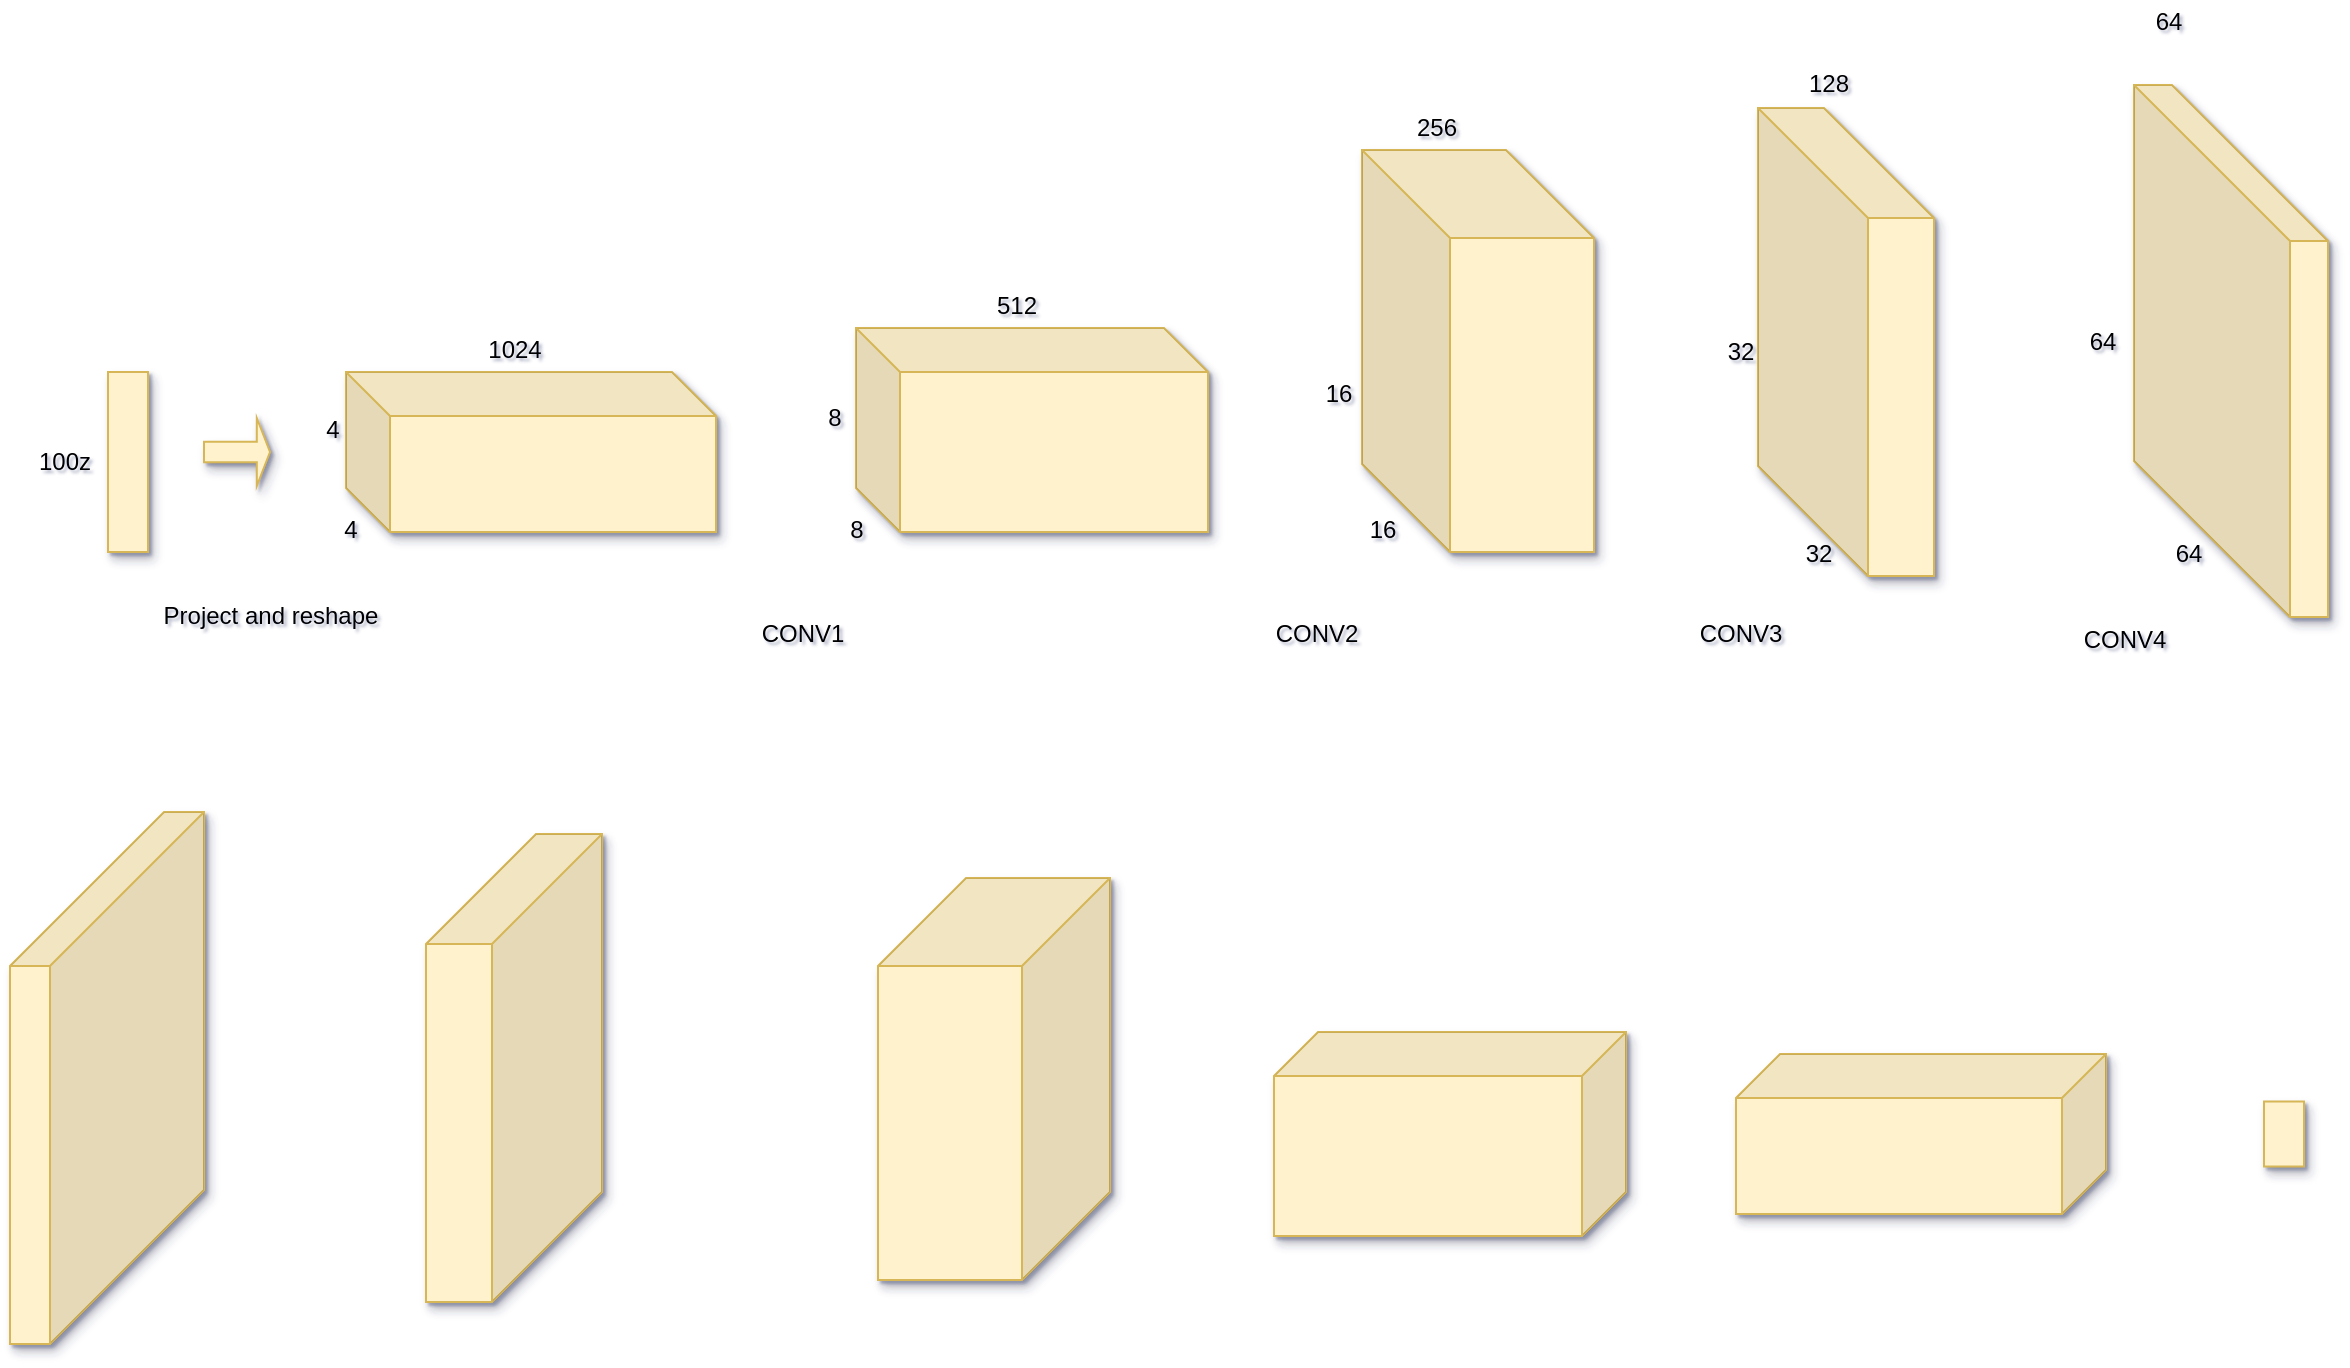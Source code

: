 <mxfile version="13.7.5" type="device"><diagram id="fHNijJVt_ArKHgagRtjU" name="Page-1"><mxGraphModel dx="2272" dy="794" grid="1" gridSize="11" guides="1" tooltips="1" connect="1" arrows="1" fold="1" page="1" pageScale="1" pageWidth="850" pageHeight="1100" background="none" math="0" shadow="1"><root><mxCell id="0"/><mxCell id="1" parent="0"/><mxCell id="PJN2uDVza1JZIrZPY2Ow-32" value="" style="shape=singleArrow;whiteSpace=wrap;html=1;shadow=1;fillColor=#fff2cc;strokeColor=#d6b656;" vertex="1" parent="1"><mxGeometry x="15" y="705" width="33" height="34" as="geometry"/></mxCell><mxCell id="PJN2uDVza1JZIrZPY2Ow-33" value="100z" style="text;html=1;align=center;verticalAlign=middle;resizable=0;points=[];autosize=1;" vertex="1" parent="1"><mxGeometry x="-77" y="716" width="44" height="22" as="geometry"/></mxCell><mxCell id="PJN2uDVza1JZIrZPY2Ow-43" value="1024" style="text;html=1;align=center;verticalAlign=middle;resizable=0;points=[];autosize=1;" vertex="1" parent="1"><mxGeometry x="148" y="660" width="44" height="22" as="geometry"/></mxCell><mxCell id="PJN2uDVza1JZIrZPY2Ow-44" value="512" style="text;html=1;align=center;verticalAlign=middle;resizable=0;points=[];autosize=1;" vertex="1" parent="1"><mxGeometry x="404.5" y="638" width="33" height="22" as="geometry"/></mxCell><mxCell id="PJN2uDVza1JZIrZPY2Ow-45" value="256" style="text;html=1;align=center;verticalAlign=middle;resizable=0;points=[];autosize=1;" vertex="1" parent="1"><mxGeometry x="614" y="549" width="33" height="22" as="geometry"/></mxCell><mxCell id="PJN2uDVza1JZIrZPY2Ow-46" value="128" style="text;html=1;align=center;verticalAlign=middle;resizable=0;points=[];autosize=1;" vertex="1" parent="1"><mxGeometry x="810" y="527" width="33" height="22" as="geometry"/></mxCell><mxCell id="PJN2uDVza1JZIrZPY2Ow-47" value="64" style="text;html=1;align=center;verticalAlign=middle;resizable=0;points=[];autosize=1;" vertex="1" parent="1"><mxGeometry x="980" y="496" width="33" height="22" as="geometry"/></mxCell><mxCell id="PJN2uDVza1JZIrZPY2Ow-48" value="4" style="text;html=1;align=center;verticalAlign=middle;resizable=0;points=[];autosize=1;" vertex="1" parent="1"><mxGeometry x="77" y="750" width="22" height="22" as="geometry"/></mxCell><mxCell id="PJN2uDVza1JZIrZPY2Ow-49" value="4" style="text;html=1;align=center;verticalAlign=middle;resizable=0;points=[];autosize=1;" vertex="1" parent="1"><mxGeometry x="68" y="700" width="22" height="22" as="geometry"/></mxCell><mxCell id="PJN2uDVza1JZIrZPY2Ow-50" value="32" style="text;html=1;align=center;verticalAlign=middle;resizable=0;points=[];autosize=1;" vertex="1" parent="1"><mxGeometry x="805" y="762" width="33" height="22" as="geometry"/></mxCell><mxCell id="PJN2uDVza1JZIrZPY2Ow-51" value="32" style="text;html=1;align=center;verticalAlign=middle;resizable=0;points=[];autosize=1;" vertex="1" parent="1"><mxGeometry x="766" y="660.5" width="33" height="22" as="geometry"/></mxCell><mxCell id="PJN2uDVza1JZIrZPY2Ow-52" value="16" style="text;html=1;align=center;verticalAlign=middle;resizable=0;points=[];autosize=1;" vertex="1" parent="1"><mxGeometry x="587" y="750" width="33" height="22" as="geometry"/></mxCell><mxCell id="PJN2uDVza1JZIrZPY2Ow-53" value="16" style="text;html=1;align=center;verticalAlign=middle;resizable=0;points=[];autosize=1;" vertex="1" parent="1"><mxGeometry x="565" y="682" width="33" height="22" as="geometry"/></mxCell><mxCell id="PJN2uDVza1JZIrZPY2Ow-54" value="8" style="text;html=1;align=center;verticalAlign=middle;resizable=0;points=[];autosize=1;" vertex="1" parent="1"><mxGeometry x="319" y="694" width="22" height="22" as="geometry"/></mxCell><mxCell id="PJN2uDVza1JZIrZPY2Ow-55" value="8" style="text;html=1;align=center;verticalAlign=middle;resizable=0;points=[];autosize=1;" vertex="1" parent="1"><mxGeometry x="330" y="750" width="22" height="22" as="geometry"/></mxCell><mxCell id="PJN2uDVza1JZIrZPY2Ow-56" value="64" style="text;html=1;align=center;verticalAlign=middle;resizable=0;points=[];autosize=1;" vertex="1" parent="1"><mxGeometry x="990" y="762" width="33" height="22" as="geometry"/></mxCell><mxCell id="PJN2uDVza1JZIrZPY2Ow-57" value="64" style="text;html=1;align=center;verticalAlign=middle;resizable=0;points=[];autosize=1;" vertex="1" parent="1"><mxGeometry x="947" y="656" width="33" height="22" as="geometry"/></mxCell><mxCell id="PJN2uDVza1JZIrZPY2Ow-58" value="" style="shape=cube;whiteSpace=wrap;html=1;boundedLbl=1;backgroundOutline=1;darkOpacity=0.05;darkOpacity2=0.1;shadow=1;strokeColor=#d6b656;fillColor=#fff2cc;size=22;" vertex="1" parent="1"><mxGeometry x="86" y="682" width="185" height="80" as="geometry"/></mxCell><mxCell id="PJN2uDVza1JZIrZPY2Ow-59" value="" style="shape=cube;whiteSpace=wrap;html=1;boundedLbl=1;backgroundOutline=1;darkOpacity=0.05;darkOpacity2=0.1;shadow=1;strokeColor=#d6b656;fillColor=#fff2cc;size=22;" vertex="1" parent="1"><mxGeometry x="341" y="660" width="176" height="102" as="geometry"/></mxCell><mxCell id="PJN2uDVza1JZIrZPY2Ow-60" value="" style="shape=cube;whiteSpace=wrap;html=1;boundedLbl=1;backgroundOutline=1;darkOpacity=0.05;darkOpacity2=0.1;shadow=1;strokeColor=#d6b656;fillColor=#fff2cc;size=44;" vertex="1" parent="1"><mxGeometry x="594" y="571" width="116" height="201" as="geometry"/></mxCell><mxCell id="PJN2uDVza1JZIrZPY2Ow-61" value="" style="whiteSpace=wrap;html=1;sketch=0;shadow=1;fillColor=#fff2cc;strokeColor=#d6b656;" vertex="1" parent="1"><mxGeometry x="-33" y="682" width="20" height="90" as="geometry"/></mxCell><mxCell id="PJN2uDVza1JZIrZPY2Ow-62" value="" style="shape=cube;whiteSpace=wrap;html=1;boundedLbl=1;backgroundOutline=1;darkOpacity=0.05;darkOpacity2=0.1;shadow=1;strokeColor=#d6b656;fillColor=#fff2cc;size=55;" vertex="1" parent="1"><mxGeometry x="792" y="550" width="88" height="234" as="geometry"/></mxCell><mxCell id="PJN2uDVza1JZIrZPY2Ow-63" value="" style="shape=cube;whiteSpace=wrap;html=1;boundedLbl=1;backgroundOutline=1;darkOpacity=0.05;darkOpacity2=0.1;shadow=1;strokeColor=#d6b656;fillColor=#fff2cc;size=78;" vertex="1" parent="1"><mxGeometry x="980" y="538.5" width="97" height="266" as="geometry"/></mxCell><mxCell id="PJN2uDVza1JZIrZPY2Ow-65" value="Project and reshape" style="text;html=1;align=center;verticalAlign=middle;resizable=0;points=[];autosize=1;" vertex="1" parent="1"><mxGeometry x="-13" y="793" width="121" height="22" as="geometry"/></mxCell><mxCell id="PJN2uDVza1JZIrZPY2Ow-66" value="CONV1" style="text;html=1;align=center;verticalAlign=middle;resizable=0;points=[];autosize=1;" vertex="1" parent="1"><mxGeometry x="286" y="802" width="55" height="22" as="geometry"/></mxCell><mxCell id="PJN2uDVza1JZIrZPY2Ow-67" value="CONV2" style="text;html=1;align=center;verticalAlign=middle;resizable=0;points=[];autosize=1;" vertex="1" parent="1"><mxGeometry x="543" y="802" width="55" height="22" as="geometry"/></mxCell><mxCell id="PJN2uDVza1JZIrZPY2Ow-68" value="CONV3" style="text;html=1;align=center;verticalAlign=middle;resizable=0;points=[];autosize=1;" vertex="1" parent="1"><mxGeometry x="755" y="802" width="55" height="22" as="geometry"/></mxCell><mxCell id="PJN2uDVza1JZIrZPY2Ow-69" value="CONV4" style="text;html=1;align=center;verticalAlign=middle;resizable=0;points=[];autosize=1;" vertex="1" parent="1"><mxGeometry x="947" y="804.5" width="55" height="22" as="geometry"/></mxCell><mxCell id="PJN2uDVza1JZIrZPY2Ow-73" value="" style="shape=cube;whiteSpace=wrap;html=1;boundedLbl=1;backgroundOutline=1;darkOpacity=0.05;darkOpacity2=0.1;shadow=1;strokeColor=#d6b656;fillColor=#fff2cc;size=77;flipH=1;" vertex="1" parent="1"><mxGeometry x="-82" y="902" width="97" height="266" as="geometry"/></mxCell><mxCell id="PJN2uDVza1JZIrZPY2Ow-74" value="" style="shape=cube;whiteSpace=wrap;html=1;boundedLbl=1;backgroundOutline=1;darkOpacity=0.05;darkOpacity2=0.1;shadow=1;strokeColor=#d6b656;fillColor=#fff2cc;size=55;flipH=1;" vertex="1" parent="1"><mxGeometry x="126" y="913" width="88" height="234" as="geometry"/></mxCell><mxCell id="PJN2uDVza1JZIrZPY2Ow-75" value="" style="shape=cube;whiteSpace=wrap;html=1;boundedLbl=1;backgroundOutline=1;darkOpacity=0.05;darkOpacity2=0.1;shadow=1;strokeColor=#d6b656;fillColor=#fff2cc;size=44;flipH=1;" vertex="1" parent="1"><mxGeometry x="352" y="935" width="116" height="201" as="geometry"/></mxCell><mxCell id="PJN2uDVza1JZIrZPY2Ow-76" value="" style="shape=cube;whiteSpace=wrap;html=1;boundedLbl=1;backgroundOutline=1;darkOpacity=0.05;darkOpacity2=0.1;shadow=1;strokeColor=#d6b656;fillColor=#fff2cc;size=22;flipH=1;" vertex="1" parent="1"><mxGeometry x="550" y="1012" width="176" height="102" as="geometry"/></mxCell><mxCell id="PJN2uDVza1JZIrZPY2Ow-77" value="" style="shape=cube;whiteSpace=wrap;html=1;boundedLbl=1;backgroundOutline=1;darkOpacity=0.05;darkOpacity2=0.1;shadow=1;strokeColor=#d6b656;fillColor=#fff2cc;size=22;flipH=1;" vertex="1" parent="1"><mxGeometry x="781" y="1023" width="185" height="80" as="geometry"/></mxCell><mxCell id="PJN2uDVza1JZIrZPY2Ow-78" value="" style="whiteSpace=wrap;html=1;sketch=0;shadow=1;fillColor=#fff2cc;strokeColor=#d6b656;" vertex="1" parent="1"><mxGeometry x="1045" y="1046.75" width="20" height="32.5" as="geometry"/></mxCell></root></mxGraphModel></diagram></mxfile>